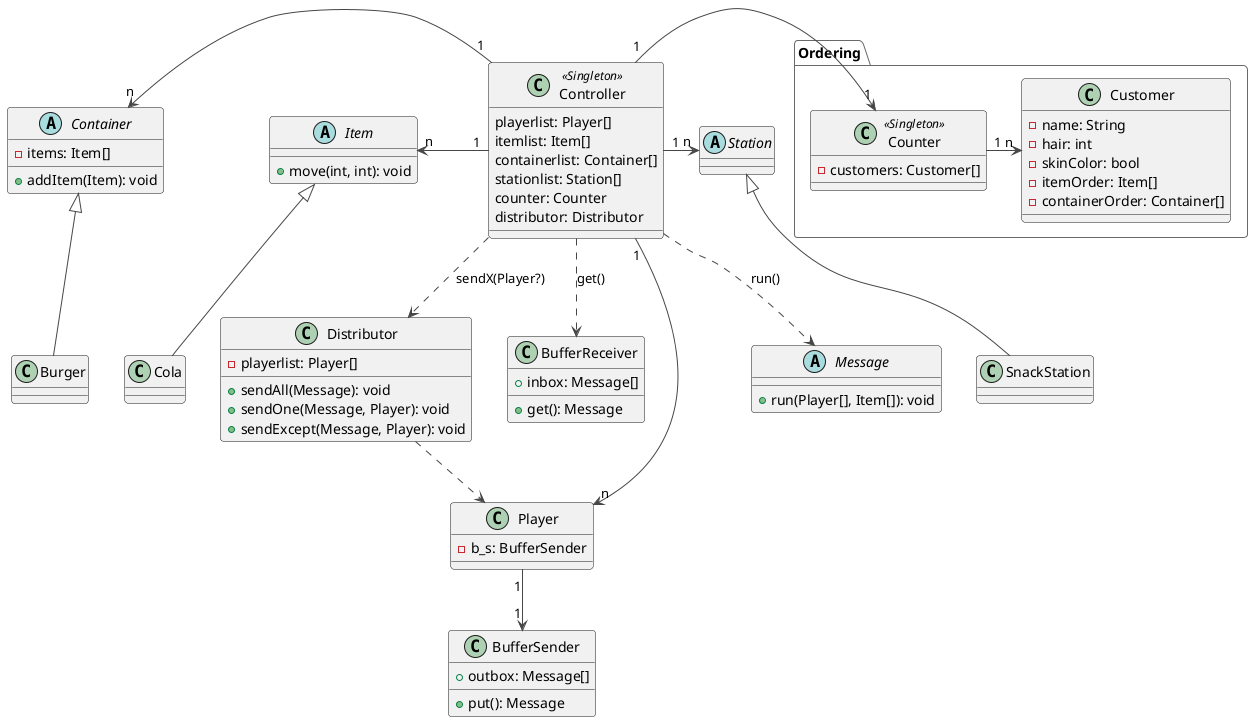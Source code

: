 @startuml
!theme vibrant

class BufferReceiver{
    + inbox: Message[]
    + get(): Message
}

class BufferSender{
    + outbox: Message[]
    + put(): Message
}
Player "1" --> "1" BufferSender

abstract class Message{
    + run(Player[], Item[]): void
}

class Controller << Singleton >>{
    playerlist: Player[]
    itemlist: Item[]
    containerlist: Container[]
    stationlist: Station[]
    counter: Counter
    distributor: Distributor
}
Controller "1" --> "n" Player
Controller "1" -l-> "n" Item
Controller "1" -l-> "n" Container
Controller "1" -r-> "n" Station
Controller "1" -l-> "1" Ordering.Counter
Controller ..> Message: run()
class Distributor{
    - playerlist: Player[]
    + sendAll(Message): void
    + sendOne(Message, Player): void
    + sendExcept(Message, Player): void
}
Controller ..> BufferReceiver: get()
Controller ..> Distributor: sendX(Player?)
Distributor ..> Player
abstract class Item{
    + move(int, int): void
}
abstract class Container{
    - items: Item[]
    + addItem(Item): void
}
class Cola extends Item
class Burger extends Container

class Player{
    - b_s: BufferSender
}

abstract class Station
class SnackStation extends Station
package "Ordering"{
    class Counter << Singleton >>{
        - customers: Customer[]
    }
    class Customer{
        - name: String
        - hair: int
        - skinColor: bool
        - itemOrder: Item[]
        - containerOrder: Container[]
    }
    Counter "1" -r-> "n" Customer
}

@enduml